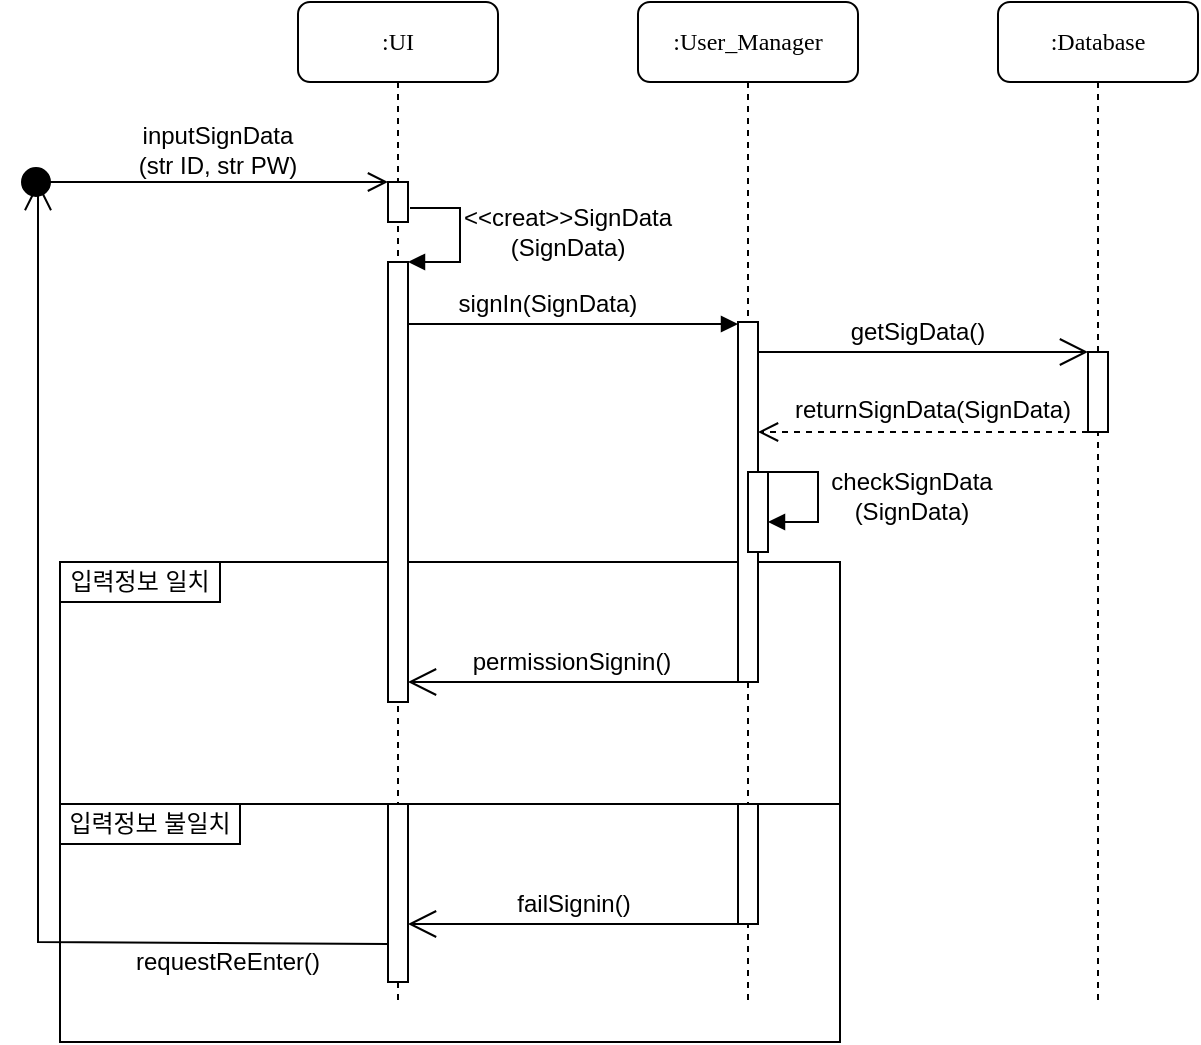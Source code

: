 <mxfile version="21.2.6" type="device">
  <diagram name="Page-1" id="2YBvvXClWsGukQMizWep">
    <mxGraphModel dx="1046" dy="721" grid="1" gridSize="10" guides="1" tooltips="1" connect="1" arrows="1" fold="1" page="1" pageScale="1" pageWidth="850" pageHeight="1100" math="0" shadow="0">
      <root>
        <mxCell id="0" />
        <mxCell id="1" parent="0" />
        <mxCell id="uHuj9NdNtawoRyD4EZtH-32" value="" style="rounded=0;whiteSpace=wrap;html=1;fillColor=none;" parent="1" vertex="1">
          <mxGeometry x="131" y="320" width="390" height="240" as="geometry" />
        </mxCell>
        <mxCell id="uHuj9NdNtawoRyD4EZtH-1" value=":User_Manager" style="shape=umlLifeline;perimeter=lifelinePerimeter;whiteSpace=wrap;html=1;container=1;collapsible=0;recursiveResize=0;outlineConnect=0;rounded=1;shadow=0;comic=0;labelBackgroundColor=none;strokeWidth=1;fontFamily=Verdana;fontSize=12;align=center;" parent="1" vertex="1">
          <mxGeometry x="420" y="40" width="110" height="500" as="geometry" />
        </mxCell>
        <mxCell id="uHuj9NdNtawoRyD4EZtH-17" value="" style="rounded=0;whiteSpace=wrap;html=1;" parent="uHuj9NdNtawoRyD4EZtH-1" vertex="1">
          <mxGeometry x="50" y="160" width="10" height="180" as="geometry" />
        </mxCell>
        <mxCell id="uHuj9NdNtawoRyD4EZtH-55" value="" style="rounded=0;whiteSpace=wrap;html=1;" parent="uHuj9NdNtawoRyD4EZtH-1" vertex="1">
          <mxGeometry x="50" y="401" width="10" height="60" as="geometry" />
        </mxCell>
        <mxCell id="uHuj9NdNtawoRyD4EZtH-75" value="" style="html=1;verticalAlign=bottom;endArrow=block;edgeStyle=elbowEdgeStyle;elbow=vertical;curved=0;rounded=0;" parent="uHuj9NdNtawoRyD4EZtH-1" edge="1">
          <mxGeometry relative="1" as="geometry">
            <mxPoint x="-115" y="161" as="sourcePoint" />
            <Array as="points">
              <mxPoint x="-35" y="161" />
            </Array>
            <mxPoint x="50" y="161" as="targetPoint" />
          </mxGeometry>
        </mxCell>
        <mxCell id="uHuj9NdNtawoRyD4EZtH-2" value=":Database" style="shape=umlLifeline;perimeter=lifelinePerimeter;whiteSpace=wrap;html=1;container=1;collapsible=0;recursiveResize=0;outlineConnect=0;rounded=1;shadow=0;comic=0;labelBackgroundColor=none;strokeWidth=1;fontFamily=Verdana;fontSize=12;align=center;" parent="1" vertex="1">
          <mxGeometry x="600" y="40" width="100" height="500" as="geometry" />
        </mxCell>
        <mxCell id="uHuj9NdNtawoRyD4EZtH-19" value="" style="rounded=0;whiteSpace=wrap;html=1;" parent="uHuj9NdNtawoRyD4EZtH-2" vertex="1">
          <mxGeometry x="45" y="175" width="10" height="40" as="geometry" />
        </mxCell>
        <mxCell id="uHuj9NdNtawoRyD4EZtH-30" value="" style="html=1;verticalAlign=bottom;endArrow=open;dashed=1;endSize=8;edgeStyle=elbowEdgeStyle;elbow=vertical;curved=0;rounded=0;" parent="uHuj9NdNtawoRyD4EZtH-2" edge="1">
          <mxGeometry relative="1" as="geometry">
            <mxPoint x="-120" y="215" as="targetPoint" />
            <Array as="points">
              <mxPoint x="-30" y="215" />
            </Array>
            <mxPoint x="45" y="215" as="sourcePoint" />
          </mxGeometry>
        </mxCell>
        <mxCell id="uHuj9NdNtawoRyD4EZtH-4" value=":UI" style="shape=umlLifeline;perimeter=lifelinePerimeter;whiteSpace=wrap;html=1;container=1;collapsible=0;recursiveResize=0;outlineConnect=0;rounded=1;shadow=0;comic=0;labelBackgroundColor=none;strokeWidth=1;fontFamily=Verdana;fontSize=12;align=center;" parent="1" vertex="1">
          <mxGeometry x="250" y="40" width="100" height="500" as="geometry" />
        </mxCell>
        <mxCell id="uHuj9NdNtawoRyD4EZtH-5" value="" style="rounded=0;whiteSpace=wrap;html=1;" parent="uHuj9NdNtawoRyD4EZtH-4" vertex="1">
          <mxGeometry x="45" y="90" width="10" height="20" as="geometry" />
        </mxCell>
        <mxCell id="uHuj9NdNtawoRyD4EZtH-54" value="" style="rounded=0;whiteSpace=wrap;html=1;" parent="uHuj9NdNtawoRyD4EZtH-4" vertex="1">
          <mxGeometry x="45" y="401" width="10" height="89" as="geometry" />
        </mxCell>
        <mxCell id="uHuj9NdNtawoRyD4EZtH-89" value="" style="endArrow=open;endFill=1;endSize=12;html=1;rounded=0;" parent="uHuj9NdNtawoRyD4EZtH-4" edge="1">
          <mxGeometry width="160" relative="1" as="geometry">
            <mxPoint x="220" y="340" as="sourcePoint" />
            <mxPoint x="55" y="340" as="targetPoint" />
          </mxGeometry>
        </mxCell>
        <mxCell id="6b6IpoyL6Wd1Q3w2akw8-5" value="" style="rounded=0;whiteSpace=wrap;html=1;" vertex="1" parent="uHuj9NdNtawoRyD4EZtH-4">
          <mxGeometry x="45" y="130" width="10" height="220" as="geometry" />
        </mxCell>
        <mxCell id="uHuj9NdNtawoRyD4EZtH-10" value="inputSignData&lt;br&gt;(str ID, str PW)" style="text;html=1;strokeColor=none;fillColor=none;align=center;verticalAlign=middle;whiteSpace=wrap;rounded=0;" parent="1" vertex="1">
          <mxGeometry x="135" y="104" width="150" height="20" as="geometry" />
        </mxCell>
        <mxCell id="uHuj9NdNtawoRyD4EZtH-13" value="signIn(SignData)" style="text;html=1;strokeColor=none;fillColor=none;align=center;verticalAlign=middle;whiteSpace=wrap;rounded=0;" parent="1" vertex="1">
          <mxGeometry x="305" y="181" width="140" height="20" as="geometry" />
        </mxCell>
        <mxCell id="uHuj9NdNtawoRyD4EZtH-31" value="returnSignData(SignData)" style="text;html=1;strokeColor=none;fillColor=none;align=center;verticalAlign=middle;whiteSpace=wrap;rounded=0;" parent="1" vertex="1">
          <mxGeometry x="500" y="234" width="135" height="20" as="geometry" />
        </mxCell>
        <mxCell id="uHuj9NdNtawoRyD4EZtH-33" value="" style="endArrow=none;html=1;rounded=0;exitX=0;exitY=0.5;exitDx=0;exitDy=0;entryX=1;entryY=0.5;entryDx=0;entryDy=0;" parent="1" edge="1">
          <mxGeometry width="50" height="50" relative="1" as="geometry">
            <mxPoint x="131" y="441" as="sourcePoint" />
            <mxPoint x="521" y="441" as="targetPoint" />
          </mxGeometry>
        </mxCell>
        <mxCell id="uHuj9NdNtawoRyD4EZtH-37" value="입력정보 일치" style="rounded=0;whiteSpace=wrap;html=1;" parent="1" vertex="1">
          <mxGeometry x="131" y="320" width="80" height="20" as="geometry" />
        </mxCell>
        <mxCell id="uHuj9NdNtawoRyD4EZtH-38" value="입력정보 불일치" style="rounded=0;whiteSpace=wrap;html=1;" parent="1" vertex="1">
          <mxGeometry x="131" y="441" width="90" height="20" as="geometry" />
        </mxCell>
        <mxCell id="uHuj9NdNtawoRyD4EZtH-45" value="permissionSignin()" style="text;html=1;strokeColor=none;fillColor=none;align=center;verticalAlign=middle;whiteSpace=wrap;rounded=0;" parent="1" vertex="1">
          <mxGeometry x="347" y="355" width="80" height="30" as="geometry" />
        </mxCell>
        <mxCell id="uHuj9NdNtawoRyD4EZtH-59" value="requestReEnter()" style="text;html=1;strokeColor=none;fillColor=none;align=center;verticalAlign=middle;whiteSpace=wrap;rounded=0;" parent="1" vertex="1">
          <mxGeometry x="144.5" y="510" width="140" height="20" as="geometry" />
        </mxCell>
        <mxCell id="uHuj9NdNtawoRyD4EZtH-63" value="getSigData()" style="text;html=1;strokeColor=none;fillColor=none;align=center;verticalAlign=middle;whiteSpace=wrap;rounded=0;" parent="1" vertex="1">
          <mxGeometry x="520" y="195" width="80" height="20" as="geometry" />
        </mxCell>
        <mxCell id="uHuj9NdNtawoRyD4EZtH-64" value="" style="rounded=0;whiteSpace=wrap;html=1;" parent="1" vertex="1">
          <mxGeometry x="475" y="275" width="10" height="40" as="geometry" />
        </mxCell>
        <mxCell id="uHuj9NdNtawoRyD4EZtH-68" value="checkSignData&lt;br&gt;(SignData)" style="text;html=1;strokeColor=none;fillColor=none;align=center;verticalAlign=middle;whiteSpace=wrap;rounded=0;" parent="1" vertex="1">
          <mxGeometry x="507" y="272" width="100" height="30" as="geometry" />
        </mxCell>
        <mxCell id="uHuj9NdNtawoRyD4EZtH-78" value="failSignin()" style="text;html=1;strokeColor=none;fillColor=none;align=center;verticalAlign=middle;whiteSpace=wrap;rounded=0;" parent="1" vertex="1">
          <mxGeometry x="348" y="476" width="80" height="30" as="geometry" />
        </mxCell>
        <mxCell id="uHuj9NdNtawoRyD4EZtH-82" value="" style="html=1;verticalAlign=bottom;endArrow=block;edgeStyle=elbowEdgeStyle;rounded=0;" parent="1" edge="1">
          <mxGeometry relative="1" as="geometry">
            <mxPoint x="485" y="275" as="sourcePoint" />
            <Array as="points">
              <mxPoint x="510" y="290" />
            </Array>
            <mxPoint x="485" y="300" as="targetPoint" />
          </mxGeometry>
        </mxCell>
        <mxCell id="uHuj9NdNtawoRyD4EZtH-88" value="" style="endArrow=open;endFill=1;endSize=12;html=1;rounded=0;entryX=0;entryY=0;entryDx=0;entryDy=0;" parent="1" edge="1">
          <mxGeometry width="160" relative="1" as="geometry">
            <mxPoint x="480" y="215" as="sourcePoint" />
            <mxPoint x="645" y="215" as="targetPoint" />
          </mxGeometry>
        </mxCell>
        <mxCell id="uHuj9NdNtawoRyD4EZtH-90" value="" style="endArrow=open;endFill=1;endSize=12;html=1;rounded=0;" parent="1" edge="1">
          <mxGeometry width="160" relative="1" as="geometry">
            <mxPoint x="470" y="501" as="sourcePoint" />
            <mxPoint x="305" y="501" as="targetPoint" />
          </mxGeometry>
        </mxCell>
        <mxCell id="6b6IpoyL6Wd1Q3w2akw8-1" value="" style="html=1;verticalAlign=bottom;startArrow=circle;startFill=1;endArrow=open;startSize=6;endSize=8;edgeStyle=elbowEdgeStyle;elbow=vertical;curved=0;rounded=0;entryX=0;entryY=0;entryDx=0;entryDy=0;" edge="1" parent="1" target="uHuj9NdNtawoRyD4EZtH-5">
          <mxGeometry x="0.249" y="10" width="80" relative="1" as="geometry">
            <mxPoint x="111" y="130" as="sourcePoint" />
            <mxPoint x="294" y="130.0" as="targetPoint" />
            <Array as="points">
              <mxPoint x="201" y="130" />
            </Array>
            <mxPoint as="offset" />
          </mxGeometry>
        </mxCell>
        <mxCell id="6b6IpoyL6Wd1Q3w2akw8-4" value="" style="endArrow=open;endFill=1;endSize=12;html=1;rounded=0;" edge="1" parent="1">
          <mxGeometry width="160" relative="1" as="geometry">
            <mxPoint x="295" y="511" as="sourcePoint" />
            <mxPoint x="120" y="130" as="targetPoint" />
            <Array as="points">
              <mxPoint x="120" y="510" />
            </Array>
          </mxGeometry>
        </mxCell>
        <mxCell id="6b6IpoyL6Wd1Q3w2akw8-6" value="" style="html=1;verticalAlign=bottom;endArrow=block;edgeStyle=elbowEdgeStyle;rounded=0;entryX=1;entryY=0;entryDx=0;entryDy=0;" edge="1" parent="1" target="6b6IpoyL6Wd1Q3w2akw8-5">
          <mxGeometry relative="1" as="geometry">
            <mxPoint x="306" y="143" as="sourcePoint" />
            <Array as="points">
              <mxPoint x="331" y="158" />
            </Array>
            <mxPoint x="306" y="168" as="targetPoint" />
          </mxGeometry>
        </mxCell>
        <mxCell id="6b6IpoyL6Wd1Q3w2akw8-7" value="&amp;lt;&amp;lt;creat&amp;gt;&amp;gt;SignData&lt;br&gt;(SignData)" style="text;html=1;strokeColor=none;fillColor=none;align=center;verticalAlign=middle;whiteSpace=wrap;rounded=0;" vertex="1" parent="1">
          <mxGeometry x="335" y="140" width="100" height="30" as="geometry" />
        </mxCell>
      </root>
    </mxGraphModel>
  </diagram>
</mxfile>
